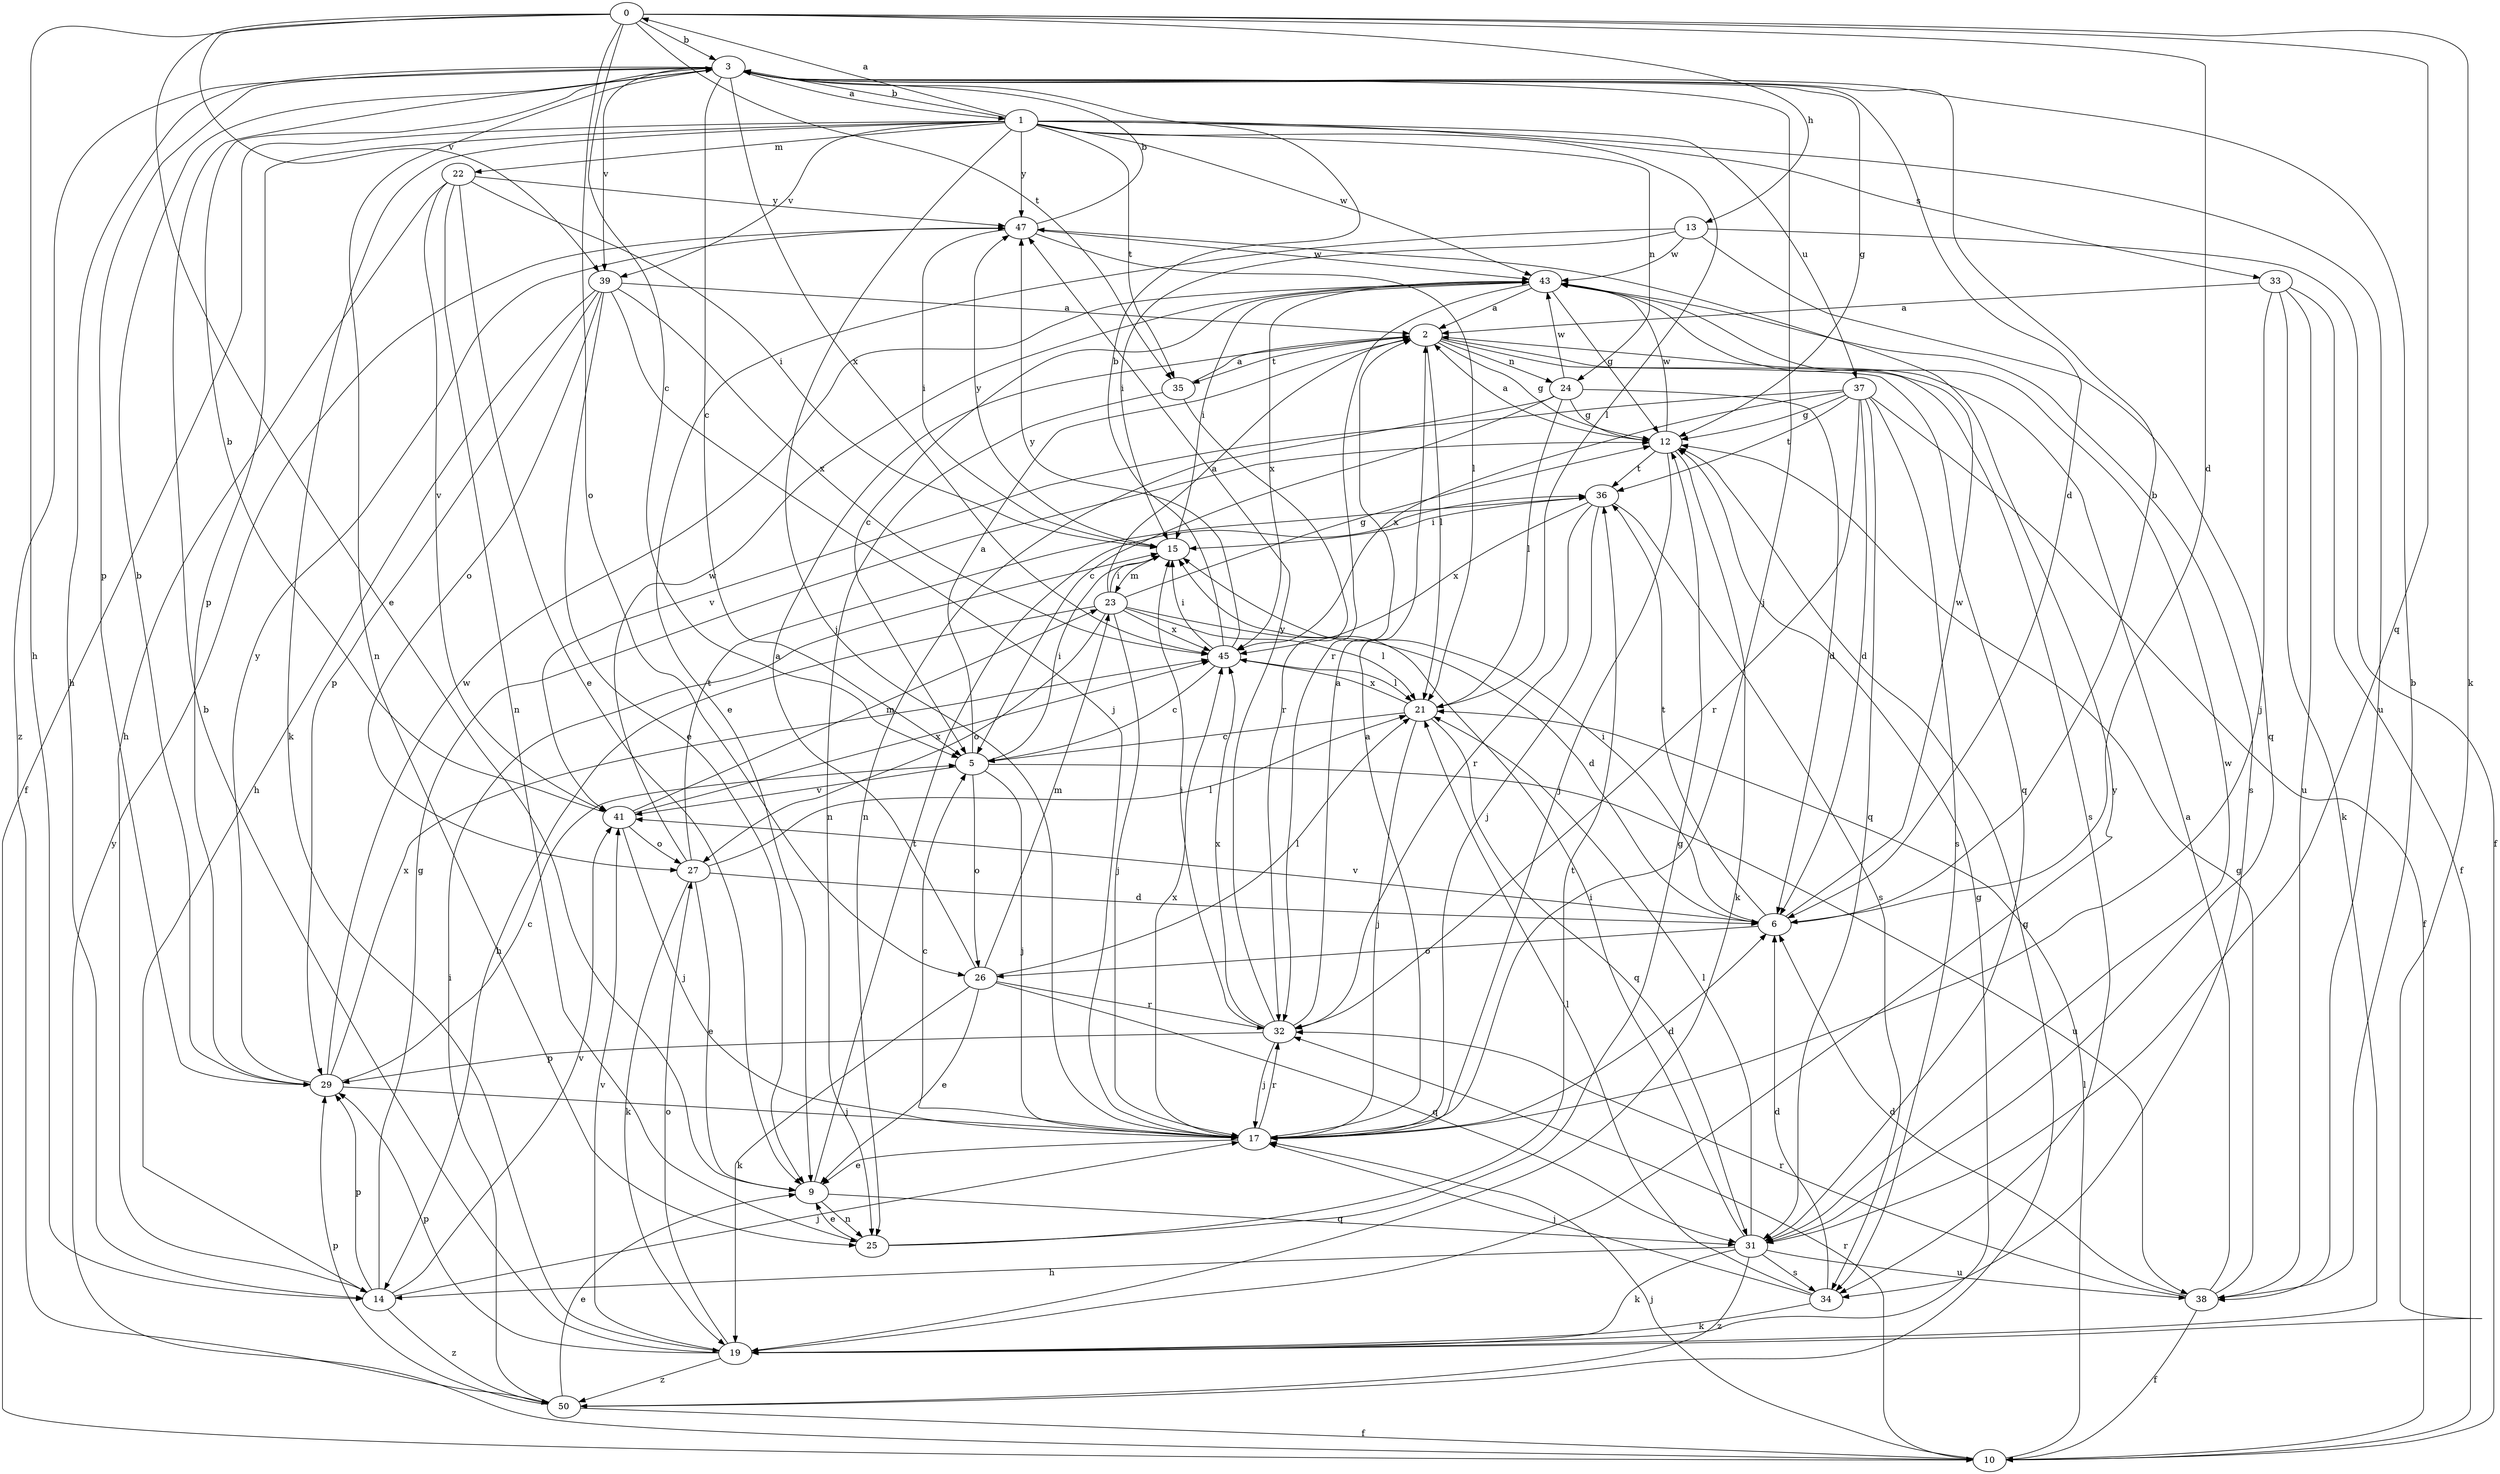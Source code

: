 strict digraph  {
0;
1;
2;
3;
5;
6;
9;
10;
12;
13;
14;
15;
17;
19;
21;
22;
23;
24;
25;
26;
27;
29;
31;
32;
33;
34;
35;
36;
37;
38;
39;
41;
43;
45;
47;
50;
0 -> 3  [label=b];
0 -> 5  [label=c];
0 -> 6  [label=d];
0 -> 9  [label=e];
0 -> 13  [label=h];
0 -> 14  [label=h];
0 -> 19  [label=k];
0 -> 26  [label=o];
0 -> 31  [label=q];
0 -> 35  [label=t];
0 -> 39  [label=v];
1 -> 0  [label=a];
1 -> 3  [label=b];
1 -> 10  [label=f];
1 -> 17  [label=j];
1 -> 19  [label=k];
1 -> 21  [label=l];
1 -> 22  [label=m];
1 -> 24  [label=n];
1 -> 29  [label=p];
1 -> 33  [label=s];
1 -> 35  [label=t];
1 -> 37  [label=u];
1 -> 38  [label=u];
1 -> 39  [label=v];
1 -> 43  [label=w];
1 -> 47  [label=y];
2 -> 12  [label=g];
2 -> 21  [label=l];
2 -> 24  [label=n];
2 -> 31  [label=q];
2 -> 34  [label=s];
2 -> 35  [label=t];
3 -> 1  [label=a];
3 -> 5  [label=c];
3 -> 6  [label=d];
3 -> 12  [label=g];
3 -> 14  [label=h];
3 -> 17  [label=j];
3 -> 25  [label=n];
3 -> 29  [label=p];
3 -> 39  [label=v];
3 -> 45  [label=x];
3 -> 50  [label=z];
5 -> 2  [label=a];
5 -> 15  [label=i];
5 -> 17  [label=j];
5 -> 26  [label=o];
5 -> 38  [label=u];
5 -> 41  [label=v];
6 -> 3  [label=b];
6 -> 15  [label=i];
6 -> 26  [label=o];
6 -> 36  [label=t];
6 -> 41  [label=v];
6 -> 43  [label=w];
9 -> 25  [label=n];
9 -> 31  [label=q];
9 -> 36  [label=t];
10 -> 17  [label=j];
10 -> 21  [label=l];
10 -> 32  [label=r];
10 -> 47  [label=y];
12 -> 2  [label=a];
12 -> 17  [label=j];
12 -> 19  [label=k];
12 -> 36  [label=t];
12 -> 43  [label=w];
13 -> 9  [label=e];
13 -> 10  [label=f];
13 -> 15  [label=i];
13 -> 31  [label=q];
13 -> 43  [label=w];
14 -> 12  [label=g];
14 -> 17  [label=j];
14 -> 29  [label=p];
14 -> 41  [label=v];
14 -> 50  [label=z];
15 -> 23  [label=m];
15 -> 47  [label=y];
17 -> 2  [label=a];
17 -> 5  [label=c];
17 -> 6  [label=d];
17 -> 9  [label=e];
17 -> 32  [label=r];
17 -> 45  [label=x];
19 -> 3  [label=b];
19 -> 12  [label=g];
19 -> 27  [label=o];
19 -> 29  [label=p];
19 -> 41  [label=v];
19 -> 47  [label=y];
19 -> 50  [label=z];
21 -> 5  [label=c];
21 -> 17  [label=j];
21 -> 31  [label=q];
21 -> 45  [label=x];
22 -> 9  [label=e];
22 -> 14  [label=h];
22 -> 15  [label=i];
22 -> 25  [label=n];
22 -> 41  [label=v];
22 -> 47  [label=y];
23 -> 2  [label=a];
23 -> 6  [label=d];
23 -> 12  [label=g];
23 -> 14  [label=h];
23 -> 15  [label=i];
23 -> 17  [label=j];
23 -> 21  [label=l];
23 -> 27  [label=o];
23 -> 45  [label=x];
24 -> 5  [label=c];
24 -> 6  [label=d];
24 -> 12  [label=g];
24 -> 21  [label=l];
24 -> 25  [label=n];
24 -> 43  [label=w];
25 -> 9  [label=e];
25 -> 12  [label=g];
25 -> 36  [label=t];
26 -> 2  [label=a];
26 -> 9  [label=e];
26 -> 19  [label=k];
26 -> 21  [label=l];
26 -> 23  [label=m];
26 -> 31  [label=q];
26 -> 32  [label=r];
27 -> 6  [label=d];
27 -> 9  [label=e];
27 -> 19  [label=k];
27 -> 21  [label=l];
27 -> 36  [label=t];
27 -> 43  [label=w];
29 -> 3  [label=b];
29 -> 5  [label=c];
29 -> 17  [label=j];
29 -> 43  [label=w];
29 -> 45  [label=x];
29 -> 47  [label=y];
31 -> 14  [label=h];
31 -> 15  [label=i];
31 -> 19  [label=k];
31 -> 21  [label=l];
31 -> 34  [label=s];
31 -> 38  [label=u];
31 -> 43  [label=w];
31 -> 50  [label=z];
32 -> 2  [label=a];
32 -> 15  [label=i];
32 -> 17  [label=j];
32 -> 29  [label=p];
32 -> 45  [label=x];
32 -> 47  [label=y];
33 -> 2  [label=a];
33 -> 10  [label=f];
33 -> 17  [label=j];
33 -> 19  [label=k];
33 -> 38  [label=u];
34 -> 6  [label=d];
34 -> 17  [label=j];
34 -> 19  [label=k];
34 -> 21  [label=l];
35 -> 2  [label=a];
35 -> 25  [label=n];
35 -> 32  [label=r];
36 -> 15  [label=i];
36 -> 17  [label=j];
36 -> 32  [label=r];
36 -> 34  [label=s];
36 -> 45  [label=x];
37 -> 6  [label=d];
37 -> 10  [label=f];
37 -> 12  [label=g];
37 -> 31  [label=q];
37 -> 32  [label=r];
37 -> 34  [label=s];
37 -> 36  [label=t];
37 -> 41  [label=v];
37 -> 45  [label=x];
38 -> 2  [label=a];
38 -> 3  [label=b];
38 -> 6  [label=d];
38 -> 10  [label=f];
38 -> 12  [label=g];
38 -> 32  [label=r];
39 -> 2  [label=a];
39 -> 9  [label=e];
39 -> 14  [label=h];
39 -> 17  [label=j];
39 -> 27  [label=o];
39 -> 29  [label=p];
39 -> 45  [label=x];
41 -> 3  [label=b];
41 -> 17  [label=j];
41 -> 23  [label=m];
41 -> 27  [label=o];
41 -> 45  [label=x];
43 -> 2  [label=a];
43 -> 5  [label=c];
43 -> 12  [label=g];
43 -> 15  [label=i];
43 -> 32  [label=r];
43 -> 34  [label=s];
43 -> 45  [label=x];
45 -> 3  [label=b];
45 -> 5  [label=c];
45 -> 15  [label=i];
45 -> 21  [label=l];
45 -> 47  [label=y];
47 -> 3  [label=b];
47 -> 15  [label=i];
47 -> 21  [label=l];
47 -> 43  [label=w];
50 -> 9  [label=e];
50 -> 10  [label=f];
50 -> 12  [label=g];
50 -> 15  [label=i];
50 -> 29  [label=p];
}
